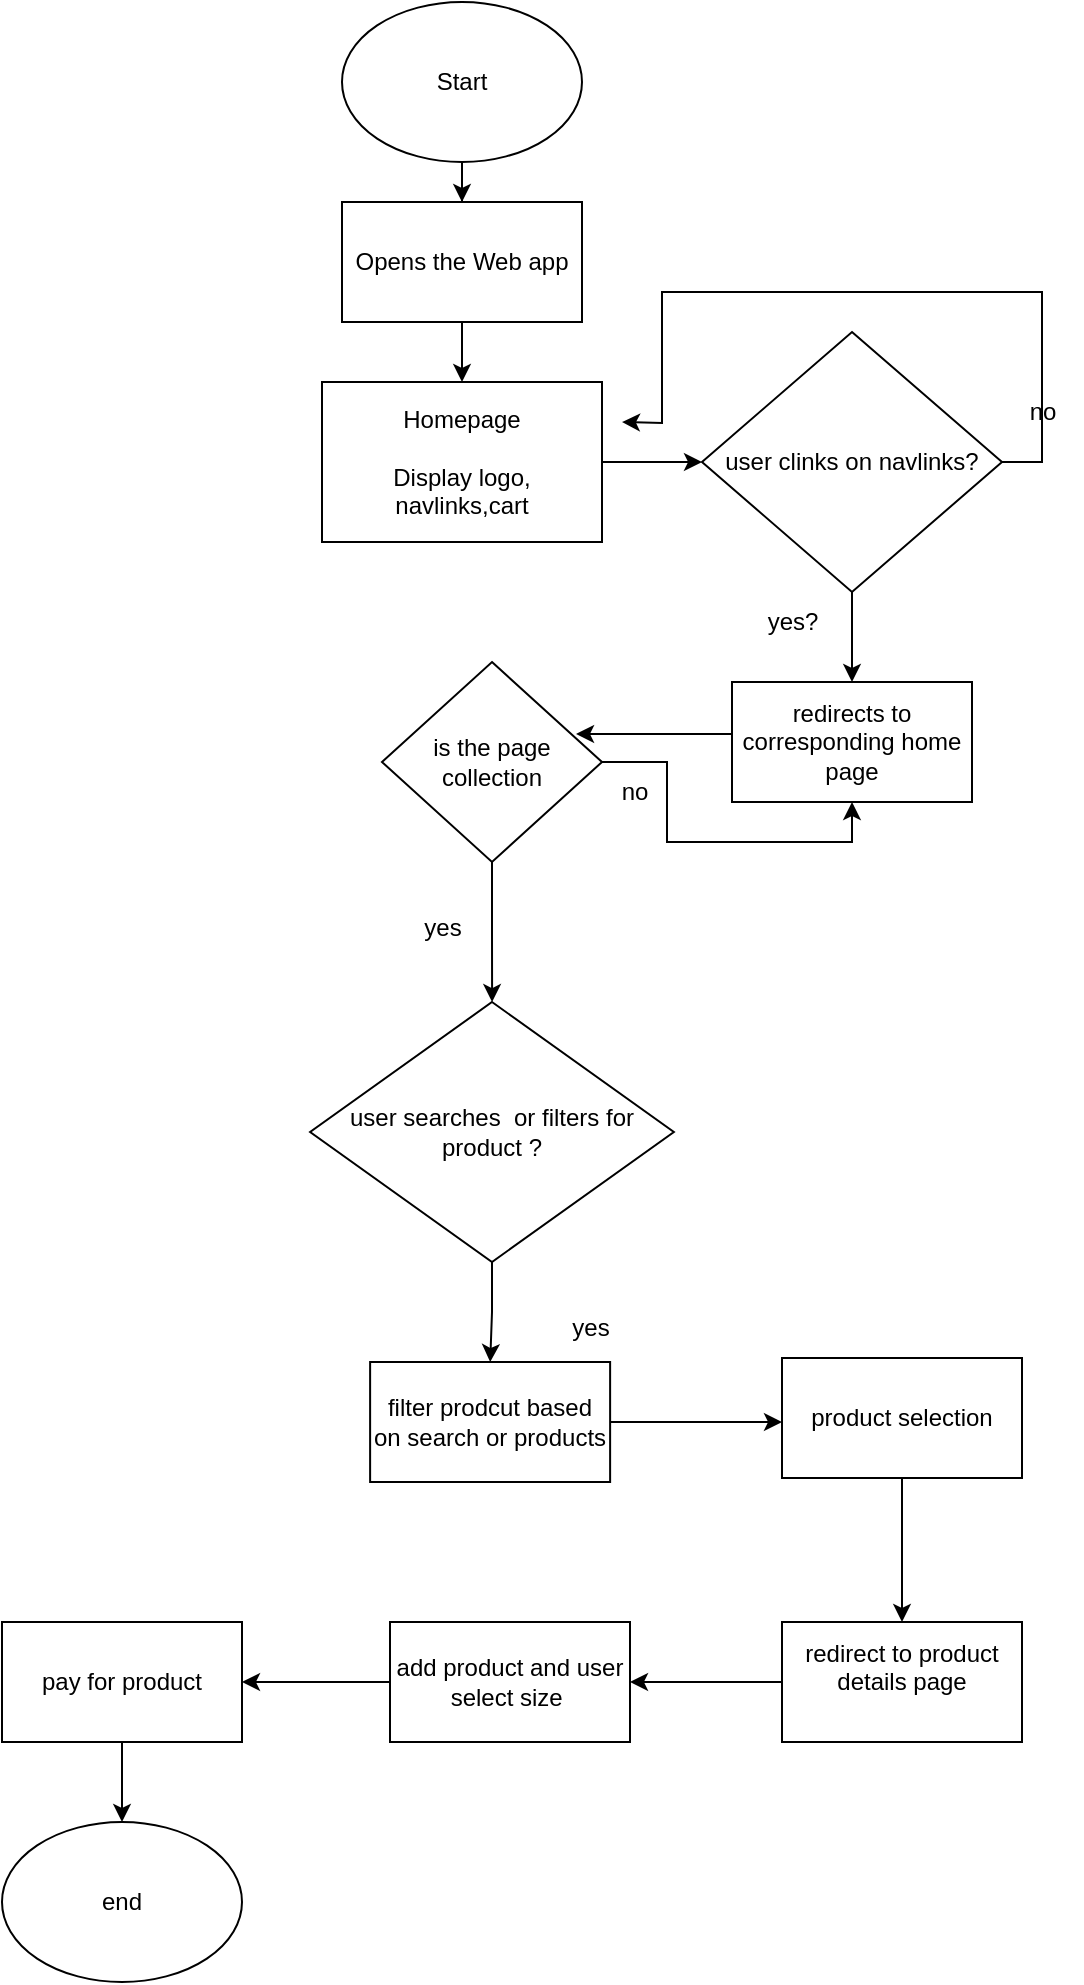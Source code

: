 <mxfile version="25.0.1">
  <diagram id="C5RBs43oDa-KdzZeNtuy" name="Page-1">
    <mxGraphModel dx="1379" dy="795" grid="1" gridSize="10" guides="1" tooltips="1" connect="1" arrows="1" fold="1" page="1" pageScale="1" pageWidth="827" pageHeight="1169" math="0" shadow="0">
      <root>
        <mxCell id="WIyWlLk6GJQsqaUBKTNV-0" />
        <mxCell id="WIyWlLk6GJQsqaUBKTNV-1" parent="WIyWlLk6GJQsqaUBKTNV-0" />
        <mxCell id="nbBjfP9lLUrWsYlWHWuK-1" style="edgeStyle=orthogonalEdgeStyle;rounded=0;orthogonalLoop=1;jettySize=auto;html=1;exitX=0.5;exitY=1;exitDx=0;exitDy=0;" edge="1" parent="WIyWlLk6GJQsqaUBKTNV-1" source="nbBjfP9lLUrWsYlWHWuK-0" target="nbBjfP9lLUrWsYlWHWuK-2">
          <mxGeometry relative="1" as="geometry">
            <mxPoint x="390" y="180" as="targetPoint" />
          </mxGeometry>
        </mxCell>
        <mxCell id="nbBjfP9lLUrWsYlWHWuK-0" value="Start" style="ellipse;whiteSpace=wrap;html=1;" vertex="1" parent="WIyWlLk6GJQsqaUBKTNV-1">
          <mxGeometry x="330" y="50" width="120" height="80" as="geometry" />
        </mxCell>
        <mxCell id="nbBjfP9lLUrWsYlWHWuK-3" style="edgeStyle=orthogonalEdgeStyle;rounded=0;orthogonalLoop=1;jettySize=auto;html=1;" edge="1" parent="WIyWlLk6GJQsqaUBKTNV-1" source="nbBjfP9lLUrWsYlWHWuK-2" target="nbBjfP9lLUrWsYlWHWuK-4">
          <mxGeometry relative="1" as="geometry">
            <mxPoint x="390" y="270" as="targetPoint" />
          </mxGeometry>
        </mxCell>
        <mxCell id="nbBjfP9lLUrWsYlWHWuK-2" value="Opens the Web app" style="rounded=0;whiteSpace=wrap;html=1;" vertex="1" parent="WIyWlLk6GJQsqaUBKTNV-1">
          <mxGeometry x="330" y="150" width="120" height="60" as="geometry" />
        </mxCell>
        <mxCell id="nbBjfP9lLUrWsYlWHWuK-5" style="edgeStyle=orthogonalEdgeStyle;rounded=0;orthogonalLoop=1;jettySize=auto;html=1;" edge="1" parent="WIyWlLk6GJQsqaUBKTNV-1" source="nbBjfP9lLUrWsYlWHWuK-4" target="nbBjfP9lLUrWsYlWHWuK-6">
          <mxGeometry relative="1" as="geometry">
            <mxPoint x="550" y="270" as="targetPoint" />
          </mxGeometry>
        </mxCell>
        <mxCell id="nbBjfP9lLUrWsYlWHWuK-4" value="Homepage&lt;div&gt;&lt;br&gt;&lt;/div&gt;&lt;div&gt;Display logo, navlinks,cart&lt;/div&gt;" style="rounded=0;whiteSpace=wrap;html=1;" vertex="1" parent="WIyWlLk6GJQsqaUBKTNV-1">
          <mxGeometry x="320" y="240" width="140" height="80" as="geometry" />
        </mxCell>
        <mxCell id="nbBjfP9lLUrWsYlWHWuK-7" style="edgeStyle=orthogonalEdgeStyle;rounded=0;orthogonalLoop=1;jettySize=auto;html=1;exitX=1;exitY=0.5;exitDx=0;exitDy=0;" edge="1" parent="WIyWlLk6GJQsqaUBKTNV-1" source="nbBjfP9lLUrWsYlWHWuK-6">
          <mxGeometry relative="1" as="geometry">
            <mxPoint x="470" y="260" as="targetPoint" />
          </mxGeometry>
        </mxCell>
        <mxCell id="nbBjfP9lLUrWsYlWHWuK-8" style="edgeStyle=orthogonalEdgeStyle;rounded=0;orthogonalLoop=1;jettySize=auto;html=1;exitX=0.5;exitY=1;exitDx=0;exitDy=0;" edge="1" parent="WIyWlLk6GJQsqaUBKTNV-1" source="nbBjfP9lLUrWsYlWHWuK-6">
          <mxGeometry relative="1" as="geometry">
            <mxPoint x="585" y="390" as="targetPoint" />
          </mxGeometry>
        </mxCell>
        <mxCell id="nbBjfP9lLUrWsYlWHWuK-6" value="user clinks on navlinks?" style="rhombus;whiteSpace=wrap;html=1;" vertex="1" parent="WIyWlLk6GJQsqaUBKTNV-1">
          <mxGeometry x="510" y="215" width="150" height="130" as="geometry" />
        </mxCell>
        <mxCell id="nbBjfP9lLUrWsYlWHWuK-9" value="yes?" style="text;html=1;align=center;verticalAlign=middle;resizable=0;points=[];autosize=1;strokeColor=none;fillColor=none;" vertex="1" parent="WIyWlLk6GJQsqaUBKTNV-1">
          <mxGeometry x="530" y="345" width="50" height="30" as="geometry" />
        </mxCell>
        <mxCell id="nbBjfP9lLUrWsYlWHWuK-10" value="no" style="text;html=1;align=center;verticalAlign=middle;resizable=0;points=[];autosize=1;strokeColor=none;fillColor=none;" vertex="1" parent="WIyWlLk6GJQsqaUBKTNV-1">
          <mxGeometry x="660" y="240" width="40" height="30" as="geometry" />
        </mxCell>
        <mxCell id="nbBjfP9lLUrWsYlWHWuK-12" style="edgeStyle=orthogonalEdgeStyle;rounded=0;orthogonalLoop=1;jettySize=auto;html=1;entryX=0.882;entryY=0.36;entryDx=0;entryDy=0;entryPerimeter=0;" edge="1" parent="WIyWlLk6GJQsqaUBKTNV-1" source="nbBjfP9lLUrWsYlWHWuK-11" target="nbBjfP9lLUrWsYlWHWuK-13">
          <mxGeometry relative="1" as="geometry">
            <mxPoint x="470" y="420" as="targetPoint" />
            <Array as="points">
              <mxPoint x="520" y="416" />
              <mxPoint x="520" y="416" />
            </Array>
          </mxGeometry>
        </mxCell>
        <mxCell id="nbBjfP9lLUrWsYlWHWuK-11" value="redirects to corresponding home page" style="rounded=0;whiteSpace=wrap;html=1;" vertex="1" parent="WIyWlLk6GJQsqaUBKTNV-1">
          <mxGeometry x="525" y="390" width="120" height="60" as="geometry" />
        </mxCell>
        <mxCell id="nbBjfP9lLUrWsYlWHWuK-14" style="edgeStyle=orthogonalEdgeStyle;rounded=0;orthogonalLoop=1;jettySize=auto;html=1;entryX=0.5;entryY=1;entryDx=0;entryDy=0;" edge="1" parent="WIyWlLk6GJQsqaUBKTNV-1" source="nbBjfP9lLUrWsYlWHWuK-13" target="nbBjfP9lLUrWsYlWHWuK-11">
          <mxGeometry relative="1" as="geometry">
            <mxPoint x="250" y="430" as="targetPoint" />
          </mxGeometry>
        </mxCell>
        <mxCell id="nbBjfP9lLUrWsYlWHWuK-15" style="edgeStyle=orthogonalEdgeStyle;rounded=0;orthogonalLoop=1;jettySize=auto;html=1;exitX=0.5;exitY=1;exitDx=0;exitDy=0;" edge="1" parent="WIyWlLk6GJQsqaUBKTNV-1" source="nbBjfP9lLUrWsYlWHWuK-13" target="nbBjfP9lLUrWsYlWHWuK-20">
          <mxGeometry relative="1" as="geometry">
            <mxPoint x="405" y="530" as="targetPoint" />
          </mxGeometry>
        </mxCell>
        <mxCell id="nbBjfP9lLUrWsYlWHWuK-13" value="is the page collection" style="rhombus;whiteSpace=wrap;html=1;" vertex="1" parent="WIyWlLk6GJQsqaUBKTNV-1">
          <mxGeometry x="350" y="380" width="110" height="100" as="geometry" />
        </mxCell>
        <mxCell id="nbBjfP9lLUrWsYlWHWuK-16" value="no" style="text;html=1;align=center;verticalAlign=middle;resizable=0;points=[];autosize=1;strokeColor=none;fillColor=none;" vertex="1" parent="WIyWlLk6GJQsqaUBKTNV-1">
          <mxGeometry x="455.94" y="430" width="40" height="30" as="geometry" />
        </mxCell>
        <mxCell id="nbBjfP9lLUrWsYlWHWuK-18" value="yes" style="text;html=1;align=center;verticalAlign=middle;resizable=0;points=[];autosize=1;strokeColor=none;fillColor=none;" vertex="1" parent="WIyWlLk6GJQsqaUBKTNV-1">
          <mxGeometry x="360" y="498" width="40" height="30" as="geometry" />
        </mxCell>
        <mxCell id="nbBjfP9lLUrWsYlWHWuK-22" style="edgeStyle=orthogonalEdgeStyle;rounded=0;orthogonalLoop=1;jettySize=auto;html=1;exitX=0.5;exitY=1;exitDx=0;exitDy=0;" edge="1" parent="WIyWlLk6GJQsqaUBKTNV-1" source="nbBjfP9lLUrWsYlWHWuK-20" target="nbBjfP9lLUrWsYlWHWuK-24">
          <mxGeometry relative="1" as="geometry">
            <mxPoint x="429.06" y="740" as="targetPoint" />
          </mxGeometry>
        </mxCell>
        <mxCell id="nbBjfP9lLUrWsYlWHWuK-20" value="user searches&amp;nbsp; or filters for product ?" style="rhombus;whiteSpace=wrap;html=1;" vertex="1" parent="WIyWlLk6GJQsqaUBKTNV-1">
          <mxGeometry x="314.06" y="550" width="181.88" height="130" as="geometry" />
        </mxCell>
        <mxCell id="nbBjfP9lLUrWsYlWHWuK-23" value="yes" style="text;html=1;align=center;verticalAlign=middle;resizable=0;points=[];autosize=1;strokeColor=none;fillColor=none;" vertex="1" parent="WIyWlLk6GJQsqaUBKTNV-1">
          <mxGeometry x="434.06" y="698" width="40" height="30" as="geometry" />
        </mxCell>
        <mxCell id="nbBjfP9lLUrWsYlWHWuK-27" style="edgeStyle=orthogonalEdgeStyle;rounded=0;orthogonalLoop=1;jettySize=auto;html=1;" edge="1" parent="WIyWlLk6GJQsqaUBKTNV-1" source="nbBjfP9lLUrWsYlWHWuK-24">
          <mxGeometry relative="1" as="geometry">
            <mxPoint x="550" y="760" as="targetPoint" />
          </mxGeometry>
        </mxCell>
        <mxCell id="nbBjfP9lLUrWsYlWHWuK-24" value="filter prodcut based on search or products" style="rounded=0;whiteSpace=wrap;html=1;" vertex="1" parent="WIyWlLk6GJQsqaUBKTNV-1">
          <mxGeometry x="344.06" y="730" width="120" height="60" as="geometry" />
        </mxCell>
        <mxCell id="nbBjfP9lLUrWsYlWHWuK-29" style="edgeStyle=orthogonalEdgeStyle;rounded=0;orthogonalLoop=1;jettySize=auto;html=1;" edge="1" parent="WIyWlLk6GJQsqaUBKTNV-1" source="nbBjfP9lLUrWsYlWHWuK-28" target="nbBjfP9lLUrWsYlWHWuK-30">
          <mxGeometry relative="1" as="geometry">
            <mxPoint x="610" y="890" as="targetPoint" />
          </mxGeometry>
        </mxCell>
        <mxCell id="nbBjfP9lLUrWsYlWHWuK-28" value="product selection" style="rounded=0;whiteSpace=wrap;html=1;" vertex="1" parent="WIyWlLk6GJQsqaUBKTNV-1">
          <mxGeometry x="550" y="728" width="120" height="60" as="geometry" />
        </mxCell>
        <mxCell id="nbBjfP9lLUrWsYlWHWuK-31" style="edgeStyle=orthogonalEdgeStyle;rounded=0;orthogonalLoop=1;jettySize=auto;html=1;" edge="1" parent="WIyWlLk6GJQsqaUBKTNV-1" source="nbBjfP9lLUrWsYlWHWuK-30" target="nbBjfP9lLUrWsYlWHWuK-32">
          <mxGeometry relative="1" as="geometry">
            <mxPoint x="470" y="890" as="targetPoint" />
          </mxGeometry>
        </mxCell>
        <mxCell id="nbBjfP9lLUrWsYlWHWuK-30" value="redirect to product details page&lt;div&gt;&lt;br&gt;&lt;/div&gt;" style="rounded=0;whiteSpace=wrap;html=1;" vertex="1" parent="WIyWlLk6GJQsqaUBKTNV-1">
          <mxGeometry x="550" y="860" width="120" height="60" as="geometry" />
        </mxCell>
        <mxCell id="nbBjfP9lLUrWsYlWHWuK-33" style="edgeStyle=orthogonalEdgeStyle;rounded=0;orthogonalLoop=1;jettySize=auto;html=1;" edge="1" parent="WIyWlLk6GJQsqaUBKTNV-1" source="nbBjfP9lLUrWsYlWHWuK-32" target="nbBjfP9lLUrWsYlWHWuK-35">
          <mxGeometry relative="1" as="geometry">
            <mxPoint x="290" y="890" as="targetPoint" />
          </mxGeometry>
        </mxCell>
        <mxCell id="nbBjfP9lLUrWsYlWHWuK-32" value="add product and user select size&amp;nbsp;" style="rounded=0;whiteSpace=wrap;html=1;" vertex="1" parent="WIyWlLk6GJQsqaUBKTNV-1">
          <mxGeometry x="354" y="860" width="120" height="60" as="geometry" />
        </mxCell>
        <mxCell id="nbBjfP9lLUrWsYlWHWuK-38" style="edgeStyle=orthogonalEdgeStyle;rounded=0;orthogonalLoop=1;jettySize=auto;html=1;" edge="1" parent="WIyWlLk6GJQsqaUBKTNV-1" source="nbBjfP9lLUrWsYlWHWuK-35" target="nbBjfP9lLUrWsYlWHWuK-39">
          <mxGeometry relative="1" as="geometry">
            <mxPoint x="220" y="970" as="targetPoint" />
          </mxGeometry>
        </mxCell>
        <mxCell id="nbBjfP9lLUrWsYlWHWuK-35" value="pay for product" style="rounded=0;whiteSpace=wrap;html=1;" vertex="1" parent="WIyWlLk6GJQsqaUBKTNV-1">
          <mxGeometry x="160" y="860" width="120" height="60" as="geometry" />
        </mxCell>
        <mxCell id="nbBjfP9lLUrWsYlWHWuK-39" value="end" style="ellipse;whiteSpace=wrap;html=1;" vertex="1" parent="WIyWlLk6GJQsqaUBKTNV-1">
          <mxGeometry x="160" y="960" width="120" height="80" as="geometry" />
        </mxCell>
      </root>
    </mxGraphModel>
  </diagram>
</mxfile>

